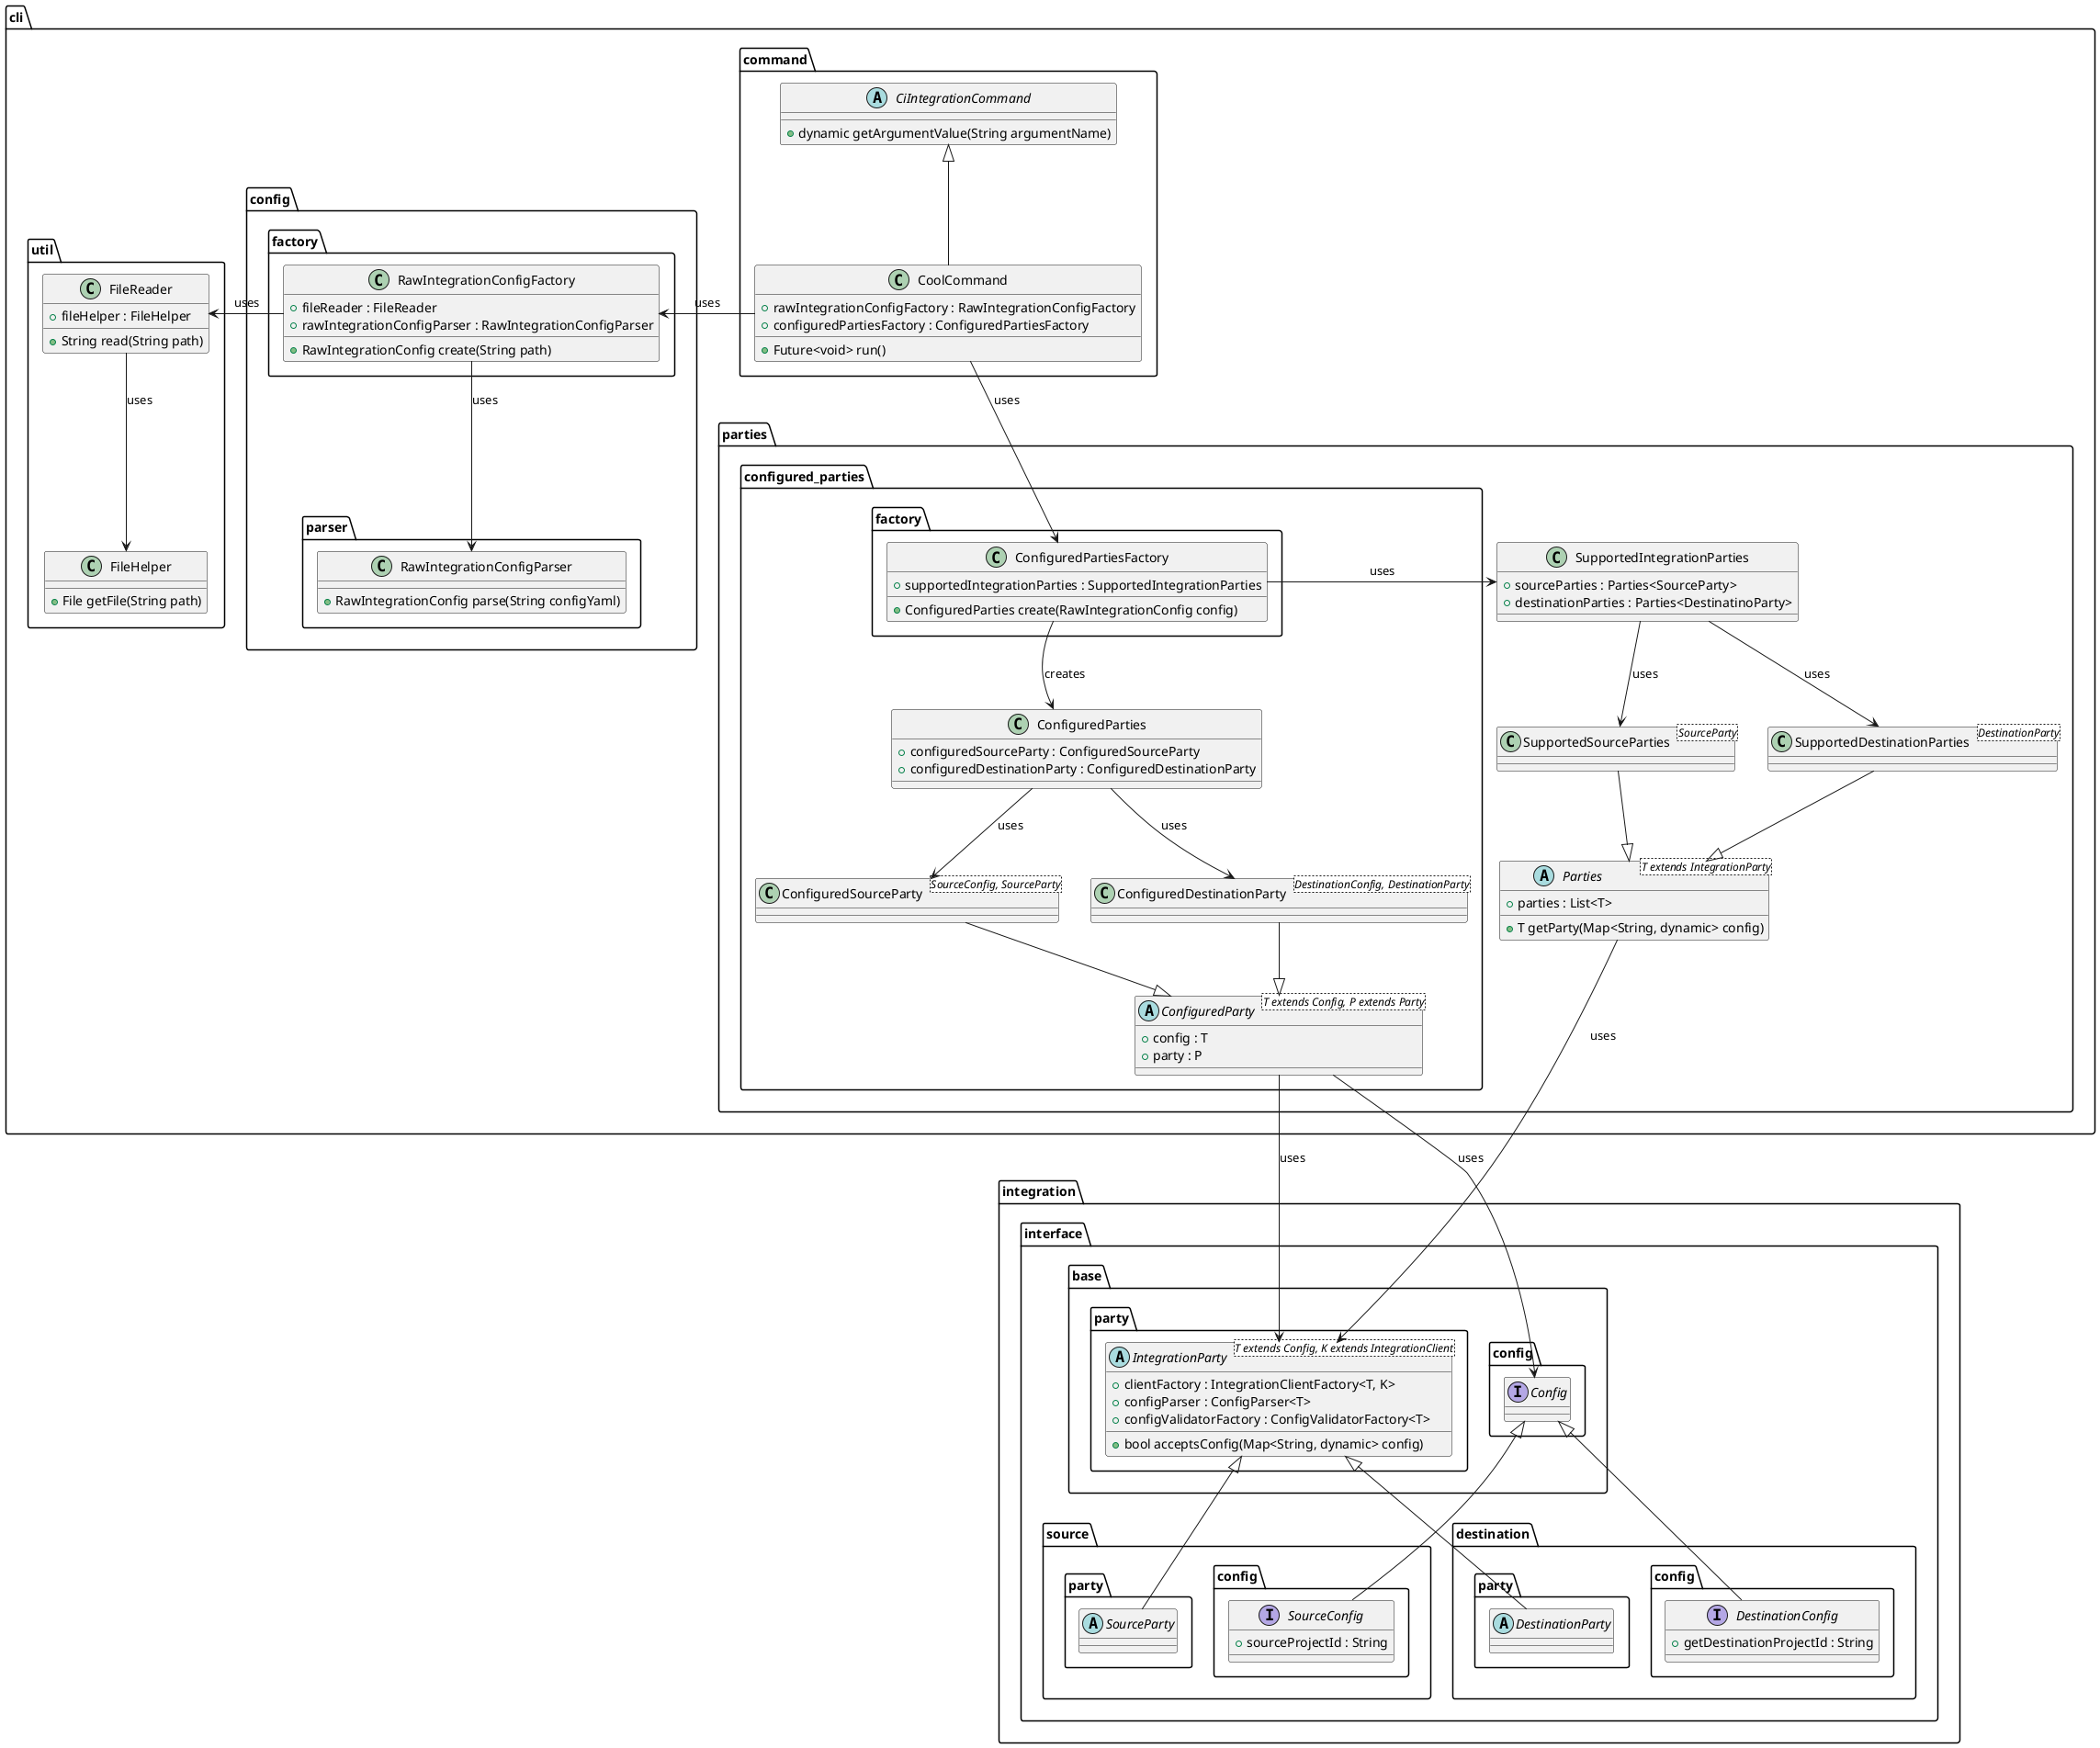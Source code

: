 @startuml commands_code_sharing

package cli {
    package command {
        abstract class CiIntegrationCommand {
            + dynamic getArgumentValue(String argumentName)
        }

        class CoolCommand {
            + rawIntegrationConfigFactory : RawIntegrationConfigFactory
            + configuredPartiesFactory : ConfiguredPartiesFactory

            + Future<void> run()
        }
    }

    package parties as cli_parties {
        abstract class Parties<T extends IntegrationParty> {
            + parties : List<T>

            + T getParty(Map<String, dynamic> config)
        }

        class SupportedSourceParties<SourceParty> {}

        class SupportedDestinationParties<DestinationParty> {}

        class SupportedIntegrationParties {
            + sourceParties : Parties<SourceParty> 
            + destinationParties : Parties<DestinatinoParty>
        }

        package configured_parties {
            package factory as configured_parties_factory {
                class ConfiguredPartiesFactory {
                    + supportedIntegrationParties : SupportedIntegrationParties

                    + ConfiguredParties create(RawIntegrationConfig config)
                }   
            }

            class ConfiguredParties {
                    + configuredSourceParty : ConfiguredSourceParty
                    + configuredDestinationParty : ConfiguredDestinationParty
            }

            abstract class ConfiguredParty<T extends Config, P extends Party> {
                + config : T
                + party : P
            }

            class ConfiguredSourceParty<SourceConfig, SourceParty> {}
            
            class ConfiguredDestinationParty<DestinationConfig, DestinationParty> {}
        }
    }
    
    package config {
        package parser {
            class RawIntegrationConfigParser {
                + RawIntegrationConfig parse(String configYaml)
            }
        }

        package factory {
            class RawIntegrationConfigFactory {
                + fileReader : FileReader
                + rawIntegrationConfigParser : RawIntegrationConfigParser

                + RawIntegrationConfig create(String path)
            }
        }
    }
    
    package util {
        class FileHelper {
            + File getFile(String path)
        }
        
        class FileReader {
            + fileHelper : FileHelper
            
            + String read(String path)
        }
    }
}

package integration.interface {
    package base {
        package party as base_party {
            abstract class IntegrationParty<T extends Config, K extends IntegrationClient> {
                + clientFactory : IntegrationClientFactory<T, K>
                + configParser : ConfigParser<T>
                + configValidatorFactory : ConfigValidatorFactory<T>

                + bool acceptsConfig(Map<String, dynamic> config)
            }
        }

        package config as base_config {
            interface Config {}
        }
    }

    package source {
        package party as source_party {
            abstract class SourceParty {}
        }

        package config as source_config {
            interface SourceConfig {
                + sourceProjectId : String
            }
        }
    }

    package destination {
        package party as destination_party {
            abstract class DestinationParty {}
        }

        package config as destination_config {
            interface DestinationConfig {
                + getDestinationProjectId : String
            }
        }
    }
}


SourceParty -up-|> IntegrationParty
DestinationParty -up-|> IntegrationParty

SupportedSourceParties --|> Parties
SupportedDestinationParties --|> Parties

Parties --> IntegrationParty : uses

SourceConfig --|> Config
DestinationConfig --|> Config

SupportedIntegrationParties --> SupportedSourceParties : uses
SupportedIntegrationParties --> SupportedDestinationParties : uses

CoolCommand -up-|> CiIntegrationCommand
CoolCommand -right-> RawIntegrationConfigFactory : uses
CoolCommand --> ConfiguredPartiesFactory : uses

RawIntegrationConfigFactory -left-> FileReader : uses
RawIntegrationConfigFactory --> RawIntegrationConfigParser : uses

FileReader --> FileHelper : uses

ConfiguredPartiesFactory --> ConfiguredParties : creates
ConfiguredPartiesFactory -right-> SupportedIntegrationParties : uses

ConfiguredParties --> ConfiguredSourceParty : uses
ConfiguredParties --> ConfiguredDestinationParty : uses

ConfiguredSourceParty --|> ConfiguredParty
ConfiguredDestinationParty --|> ConfiguredParty

ConfiguredParty --> IntegrationParty : uses
ConfiguredParty --> Config : uses

@enduml
